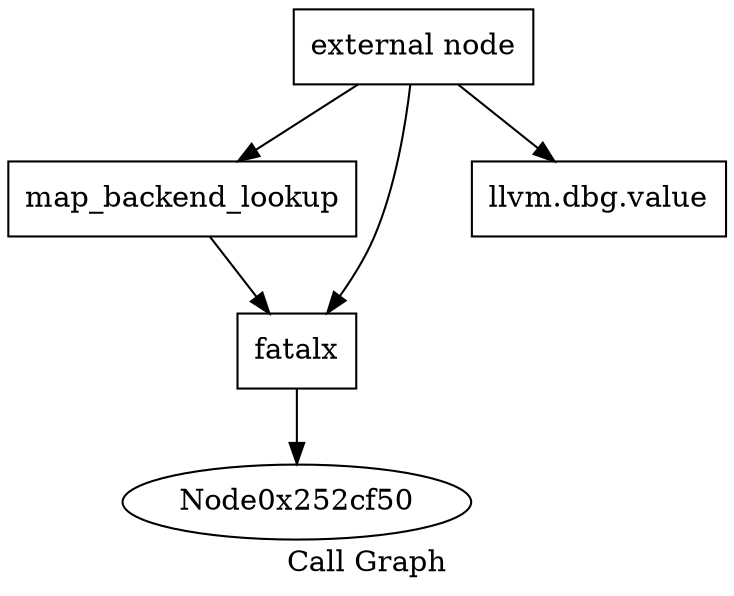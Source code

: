 digraph "Call Graph" {
	label="Call Graph";

	Node0x252cf20 [shape=record,label="{external node}"];
	Node0x252cf20 -> Node0x252bbf0;
	Node0x252cf20 -> Node0x252bc50;
	Node0x252cf20 -> Node0x2529ad0;
	Node0x252bbf0 [shape=record,label="{map_backend_lookup}"];
	Node0x252bbf0 -> Node0x252bc50;
	Node0x252bc50 [shape=record,label="{fatalx}"];
	Node0x252bc50 -> Node0x252cf50;
	Node0x2529ad0 [shape=record,label="{llvm.dbg.value}"];
}
